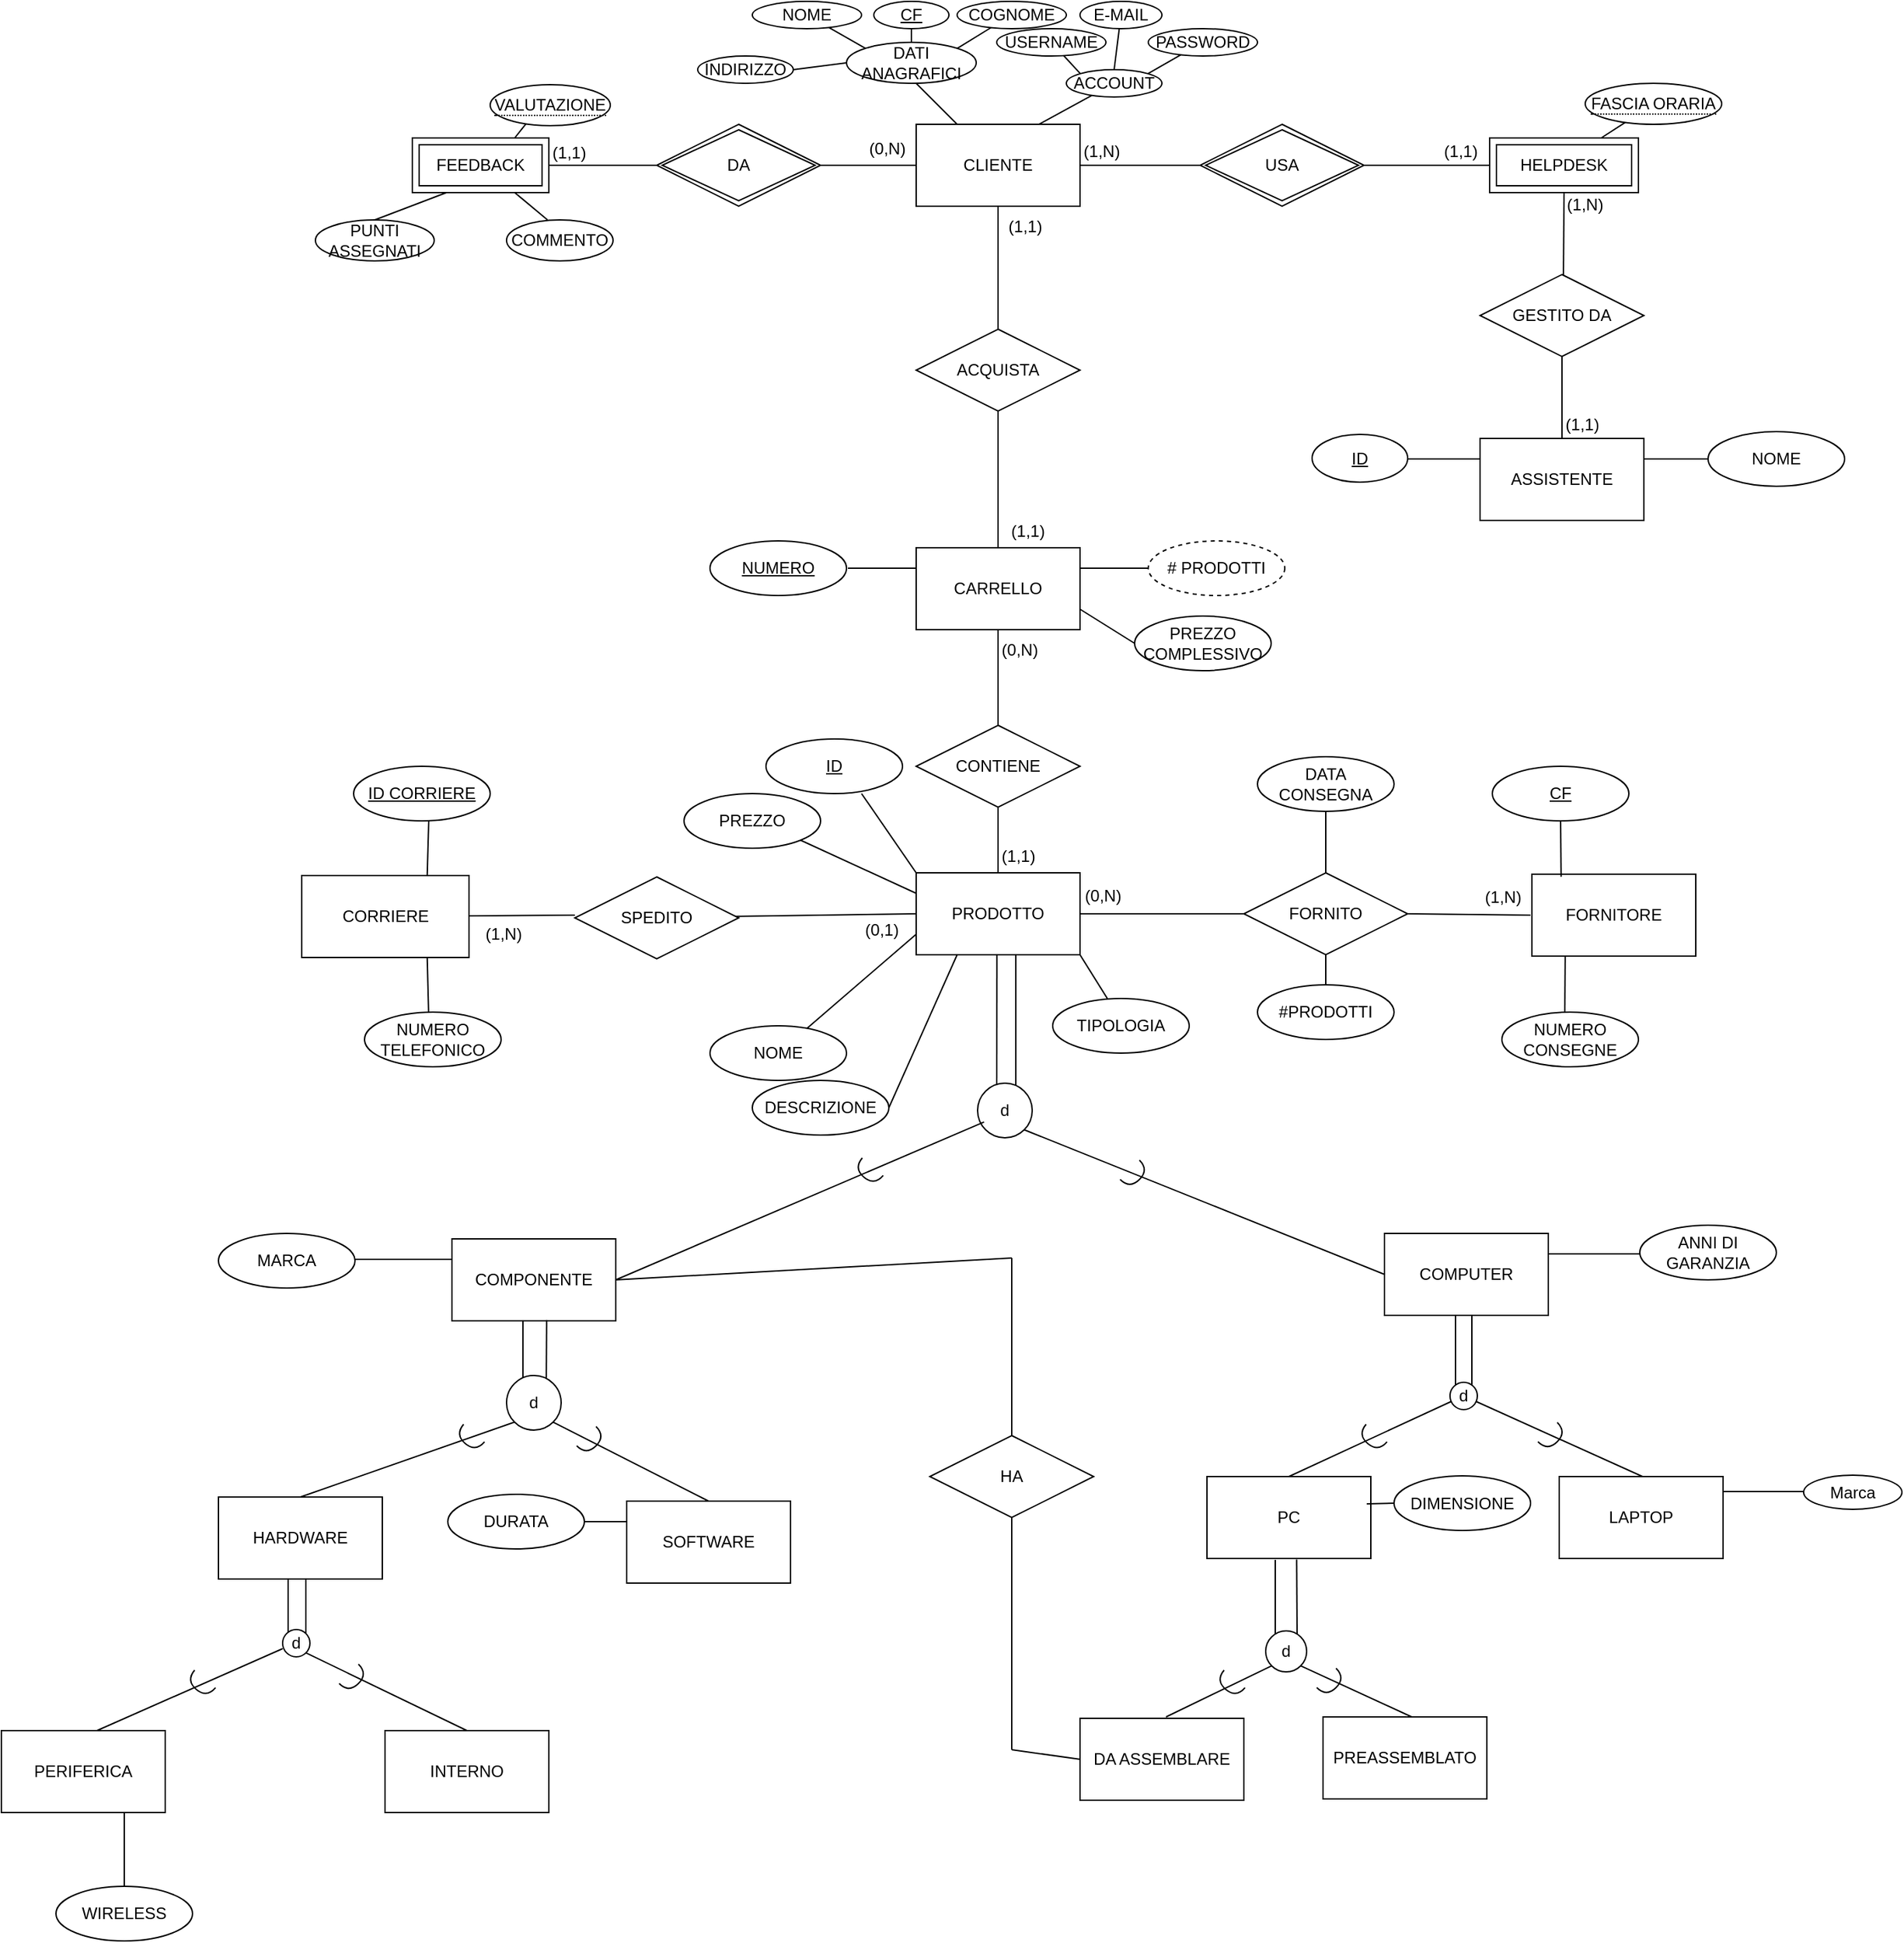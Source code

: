 <mxfile version="22.1.16" type="device">
  <diagram name="Pagina-1" id="YVyDRCk4r6v_yTRAmO8a">
    <mxGraphModel dx="2334" dy="817" grid="1" gridSize="10" guides="1" tooltips="1" connect="1" arrows="1" fold="1" page="1" pageScale="1" pageWidth="827" pageHeight="1169" math="0" shadow="0">
      <root>
        <mxCell id="0" />
        <mxCell id="1" parent="0" />
        <mxCell id="BfYE2HAoW5ayvtyUFi47-1" value="COMPUTER" style="rounded=0;whiteSpace=wrap;html=1;" parent="1" vertex="1">
          <mxGeometry x="273" y="1152" width="120" height="60" as="geometry" />
        </mxCell>
        <mxCell id="BfYE2HAoW5ayvtyUFi47-11" value="" style="endArrow=none;html=1;rounded=0;entryX=0.25;entryY=1;entryDx=0;entryDy=0;" parent="1" edge="1">
          <mxGeometry width="50" height="50" relative="1" as="geometry">
            <mxPoint x="325" y="1266" as="sourcePoint" />
            <mxPoint x="325" y="1212" as="targetPoint" />
          </mxGeometry>
        </mxCell>
        <mxCell id="BfYE2HAoW5ayvtyUFi47-12" value="" style="endArrow=none;html=1;rounded=0;entryX=0.75;entryY=1;entryDx=0;entryDy=0;" parent="1" edge="1">
          <mxGeometry width="50" height="50" relative="1" as="geometry">
            <mxPoint x="337" y="1266" as="sourcePoint" />
            <mxPoint x="337" y="1212" as="targetPoint" />
          </mxGeometry>
        </mxCell>
        <mxCell id="BfYE2HAoW5ayvtyUFi47-13" value="d" style="ellipse;whiteSpace=wrap;html=1;aspect=fixed;" parent="1" vertex="1">
          <mxGeometry x="321" y="1261" width="20" height="20" as="geometry" />
        </mxCell>
        <mxCell id="BfYE2HAoW5ayvtyUFi47-14" value="" style="endArrow=none;html=1;rounded=0;exitX=0.5;exitY=0;exitDx=0;exitDy=0;" parent="1" source="BfYE2HAoW5ayvtyUFi47-16" edge="1">
          <mxGeometry width="50" height="50" relative="1" as="geometry">
            <mxPoint x="293" y="1306" as="sourcePoint" />
            <mxPoint x="322" y="1275" as="targetPoint" />
          </mxGeometry>
        </mxCell>
        <mxCell id="BfYE2HAoW5ayvtyUFi47-15" value="" style="endArrow=none;html=1;rounded=0;entryX=0.5;entryY=0;entryDx=0;entryDy=0;exitX=1;exitY=0.5;exitDx=0;exitDy=0;" parent="1" edge="1">
          <mxGeometry width="50" height="50" relative="1" as="geometry">
            <mxPoint x="340" y="1275" as="sourcePoint" />
            <mxPoint x="462" y="1330" as="targetPoint" />
          </mxGeometry>
        </mxCell>
        <mxCell id="BfYE2HAoW5ayvtyUFi47-16" value="PC" style="rounded=0;whiteSpace=wrap;html=1;" parent="1" vertex="1">
          <mxGeometry x="143" y="1330" width="120" height="60" as="geometry" />
        </mxCell>
        <mxCell id="BfYE2HAoW5ayvtyUFi47-18" value="LAPTOP" style="rounded=0;whiteSpace=wrap;html=1;" parent="1" vertex="1">
          <mxGeometry x="401" y="1330" width="120" height="60" as="geometry" />
        </mxCell>
        <mxCell id="BfYE2HAoW5ayvtyUFi47-30" value="" style="line;strokeWidth=1;rotatable=0;dashed=0;labelPosition=right;align=left;verticalAlign=middle;spacingTop=0;spacingLeft=6;points=[];portConstraint=eastwest;strokeColor=default;fontFamily=Helvetica;fontSize=12;fontColor=default;fillColor=default;html=1;" parent="1" vertex="1">
          <mxGeometry x="521" y="1336" width="60" height="10" as="geometry" />
        </mxCell>
        <mxCell id="BfYE2HAoW5ayvtyUFi47-33" value="Marca" style="ellipse;whiteSpace=wrap;html=1;align=center;strokeColor=default;verticalAlign=middle;fontFamily=Helvetica;fontSize=12;fontColor=default;fillColor=default;" parent="1" vertex="1">
          <mxGeometry x="580" y="1329" width="72" height="25" as="geometry" />
        </mxCell>
        <mxCell id="BfYE2HAoW5ayvtyUFi47-35" value="CLIENTE" style="rounded=0;whiteSpace=wrap;html=1;strokeColor=default;align=center;verticalAlign=middle;fontFamily=Helvetica;fontSize=12;fontColor=default;fillColor=default;" parent="1" vertex="1">
          <mxGeometry x="-70" y="340" width="120" height="60" as="geometry" />
        </mxCell>
        <mxCell id="BfYE2HAoW5ayvtyUFi47-36" value="CARRELLO" style="rounded=0;whiteSpace=wrap;html=1;strokeColor=default;align=center;verticalAlign=middle;fontFamily=Helvetica;fontSize=12;fontColor=default;fillColor=default;" parent="1" vertex="1">
          <mxGeometry x="-70" y="650" width="120" height="60" as="geometry" />
        </mxCell>
        <mxCell id="BfYE2HAoW5ayvtyUFi47-37" value="COMPONENTE" style="rounded=0;whiteSpace=wrap;html=1;strokeColor=default;align=center;verticalAlign=middle;fontFamily=Helvetica;fontSize=12;fontColor=default;fillColor=default;" parent="1" vertex="1">
          <mxGeometry x="-410" y="1156" width="120" height="60" as="geometry" />
        </mxCell>
        <mxCell id="BfYE2HAoW5ayvtyUFi47-39" value="" style="endArrow=none;html=1;rounded=0;fontFamily=Helvetica;fontSize=12;fontColor=default;" parent="1" edge="1">
          <mxGeometry width="50" height="50" relative="1" as="geometry">
            <mxPoint x="-358" y="1276" as="sourcePoint" />
            <mxPoint x="-358" y="1216" as="targetPoint" />
          </mxGeometry>
        </mxCell>
        <mxCell id="BfYE2HAoW5ayvtyUFi47-40" value="" style="endArrow=none;html=1;rounded=0;fontFamily=Helvetica;fontSize=12;fontColor=default;entryX=0.628;entryY=0.99;entryDx=0;entryDy=0;entryPerimeter=0;" parent="1" edge="1">
          <mxGeometry width="50" height="50" relative="1" as="geometry">
            <mxPoint x="-341" y="1276" as="sourcePoint" />
            <mxPoint x="-340.64" y="1215.4" as="targetPoint" />
          </mxGeometry>
        </mxCell>
        <mxCell id="BfYE2HAoW5ayvtyUFi47-41" value="d" style="ellipse;whiteSpace=wrap;html=1;aspect=fixed;strokeColor=default;align=center;verticalAlign=middle;fontFamily=Helvetica;fontSize=12;fontColor=default;fillColor=default;" parent="1" vertex="1">
          <mxGeometry x="-370" y="1256" width="40" height="40" as="geometry" />
        </mxCell>
        <mxCell id="BfYE2HAoW5ayvtyUFi47-42" value="" style="endArrow=none;html=1;rounded=0;fontFamily=Helvetica;fontSize=12;fontColor=default;exitX=1;exitY=1;exitDx=0;exitDy=0;entryX=0.5;entryY=0;entryDx=0;entryDy=0;" parent="1" source="BfYE2HAoW5ayvtyUFi47-41" target="BfYE2HAoW5ayvtyUFi47-44" edge="1">
          <mxGeometry width="50" height="50" relative="1" as="geometry">
            <mxPoint x="-290" y="1356" as="sourcePoint" />
            <mxPoint x="-280" y="1336" as="targetPoint" />
          </mxGeometry>
        </mxCell>
        <mxCell id="BfYE2HAoW5ayvtyUFi47-43" value="" style="endArrow=none;html=1;rounded=0;fontFamily=Helvetica;fontSize=12;fontColor=default;exitX=0;exitY=1;exitDx=0;exitDy=0;entryX=0.5;entryY=0;entryDx=0;entryDy=0;" parent="1" source="BfYE2HAoW5ayvtyUFi47-41" target="BfYE2HAoW5ayvtyUFi47-45" edge="1">
          <mxGeometry width="50" height="50" relative="1" as="geometry">
            <mxPoint x="-490" y="1326" as="sourcePoint" />
            <mxPoint x="-420" y="1336" as="targetPoint" />
          </mxGeometry>
        </mxCell>
        <mxCell id="BfYE2HAoW5ayvtyUFi47-44" value="SOFTWARE" style="rounded=0;whiteSpace=wrap;html=1;strokeColor=default;align=center;verticalAlign=middle;fontFamily=Helvetica;fontSize=12;fontColor=default;fillColor=default;" parent="1" vertex="1">
          <mxGeometry x="-282" y="1348" width="120" height="60" as="geometry" />
        </mxCell>
        <mxCell id="BfYE2HAoW5ayvtyUFi47-45" value="HARDWARE" style="rounded=0;whiteSpace=wrap;html=1;strokeColor=default;align=center;verticalAlign=middle;fontFamily=Helvetica;fontSize=12;fontColor=default;fillColor=default;" parent="1" vertex="1">
          <mxGeometry x="-581" y="1345" width="120" height="60" as="geometry" />
        </mxCell>
        <mxCell id="BfYE2HAoW5ayvtyUFi47-46" value="" style="endArrow=none;html=1;rounded=0;fontFamily=Helvetica;fontSize=12;fontColor=default;" parent="1" edge="1">
          <mxGeometry width="50" height="50" relative="1" as="geometry">
            <mxPoint x="-517" y="1446" as="sourcePoint" />
            <mxPoint x="-517" y="1405" as="targetPoint" />
          </mxGeometry>
        </mxCell>
        <mxCell id="BfYE2HAoW5ayvtyUFi47-47" value="" style="endArrow=none;html=1;rounded=0;fontFamily=Helvetica;fontSize=12;fontColor=default;" parent="1" edge="1">
          <mxGeometry width="50" height="50" relative="1" as="geometry">
            <mxPoint x="-530" y="1446" as="sourcePoint" />
            <mxPoint x="-530" y="1405" as="targetPoint" />
          </mxGeometry>
        </mxCell>
        <mxCell id="BfYE2HAoW5ayvtyUFi47-48" value="d" style="ellipse;whiteSpace=wrap;html=1;aspect=fixed;strokeColor=default;align=center;verticalAlign=middle;fontFamily=Helvetica;fontSize=12;fontColor=default;fillColor=default;" parent="1" vertex="1">
          <mxGeometry x="-534" y="1442" width="20" height="20" as="geometry" />
        </mxCell>
        <mxCell id="BfYE2HAoW5ayvtyUFi47-49" value="" style="endArrow=none;html=1;rounded=0;fontFamily=Helvetica;fontSize=12;fontColor=default;entryX=1;entryY=1;entryDx=0;entryDy=0;exitX=0.5;exitY=0;exitDx=0;exitDy=0;" parent="1" source="BfYE2HAoW5ayvtyUFi47-52" target="BfYE2HAoW5ayvtyUFi47-48" edge="1">
          <mxGeometry width="50" height="50" relative="1" as="geometry">
            <mxPoint x="-490" y="1496" as="sourcePoint" />
            <mxPoint x="-450" y="1462" as="targetPoint" />
          </mxGeometry>
        </mxCell>
        <mxCell id="BfYE2HAoW5ayvtyUFi47-50" value="" style="endArrow=none;html=1;rounded=0;fontFamily=Helvetica;fontSize=12;fontColor=default;exitX=0.5;exitY=0;exitDx=0;exitDy=0;" parent="1" edge="1">
          <mxGeometry width="50" height="50" relative="1" as="geometry">
            <mxPoint x="-670" y="1516" as="sourcePoint" />
            <mxPoint x="-534" y="1456" as="targetPoint" />
          </mxGeometry>
        </mxCell>
        <mxCell id="BfYE2HAoW5ayvtyUFi47-51" value="PERIFERICA" style="rounded=0;whiteSpace=wrap;html=1;strokeColor=default;align=center;verticalAlign=middle;fontFamily=Helvetica;fontSize=12;fontColor=default;fillColor=default;" parent="1" vertex="1">
          <mxGeometry x="-740" y="1516" width="120" height="60" as="geometry" />
        </mxCell>
        <mxCell id="BfYE2HAoW5ayvtyUFi47-52" value="INTERNO" style="rounded=0;whiteSpace=wrap;html=1;strokeColor=default;align=center;verticalAlign=middle;fontFamily=Helvetica;fontSize=12;fontColor=default;fillColor=default;" parent="1" vertex="1">
          <mxGeometry x="-459" y="1516" width="120" height="60" as="geometry" />
        </mxCell>
        <mxCell id="BfYE2HAoW5ayvtyUFi47-53" value="" style="endArrow=none;html=1;rounded=0;fontFamily=Helvetica;fontSize=12;fontColor=default;entryX=0.664;entryY=1.08;entryDx=0;entryDy=0;entryPerimeter=0;" parent="1" edge="1">
          <mxGeometry width="50" height="50" relative="1" as="geometry">
            <mxPoint x="209" y="1446" as="sourcePoint" />
            <mxPoint x="208.68" y="1390.8" as="targetPoint" />
          </mxGeometry>
        </mxCell>
        <mxCell id="BfYE2HAoW5ayvtyUFi47-54" value="" style="endArrow=none;html=1;rounded=0;fontFamily=Helvetica;fontSize=12;fontColor=default;" parent="1" edge="1">
          <mxGeometry width="50" height="50" relative="1" as="geometry">
            <mxPoint x="193" y="1446" as="sourcePoint" />
            <mxPoint x="193" y="1391" as="targetPoint" />
          </mxGeometry>
        </mxCell>
        <mxCell id="BfYE2HAoW5ayvtyUFi47-55" value="d" style="ellipse;whiteSpace=wrap;html=1;aspect=fixed;strokeColor=default;align=center;verticalAlign=middle;fontFamily=Helvetica;fontSize=12;fontColor=default;fillColor=default;" parent="1" vertex="1">
          <mxGeometry x="186" y="1443" width="30" height="30" as="geometry" />
        </mxCell>
        <mxCell id="BfYE2HAoW5ayvtyUFi47-56" value="" style="endArrow=none;html=1;rounded=0;fontFamily=Helvetica;fontSize=12;fontColor=default;entryX=1;entryY=1;entryDx=0;entryDy=0;" parent="1" target="BfYE2HAoW5ayvtyUFi47-55" edge="1">
          <mxGeometry width="50" height="50" relative="1" as="geometry">
            <mxPoint x="293" y="1506" as="sourcePoint" />
            <mxPoint x="343" y="1456" as="targetPoint" />
          </mxGeometry>
        </mxCell>
        <mxCell id="BfYE2HAoW5ayvtyUFi47-57" value="" style="endArrow=none;html=1;rounded=0;fontFamily=Helvetica;fontSize=12;fontColor=default;entryX=0;entryY=1;entryDx=0;entryDy=0;" parent="1" target="BfYE2HAoW5ayvtyUFi47-55" edge="1">
          <mxGeometry width="50" height="50" relative="1" as="geometry">
            <mxPoint x="113" y="1506" as="sourcePoint" />
            <mxPoint x="343" y="1456" as="targetPoint" />
          </mxGeometry>
        </mxCell>
        <mxCell id="BfYE2HAoW5ayvtyUFi47-58" value="DA ASSEMBLARE" style="rounded=0;whiteSpace=wrap;html=1;strokeColor=default;align=center;verticalAlign=middle;fontFamily=Helvetica;fontSize=12;fontColor=default;fillColor=default;" parent="1" vertex="1">
          <mxGeometry x="50" y="1507" width="120" height="60" as="geometry" />
        </mxCell>
        <mxCell id="BfYE2HAoW5ayvtyUFi47-59" value="PREASSEMBLATO" style="rounded=0;whiteSpace=wrap;html=1;strokeColor=default;align=center;verticalAlign=middle;fontFamily=Helvetica;fontSize=12;fontColor=default;fillColor=default;" parent="1" vertex="1">
          <mxGeometry x="228" y="1506" width="120" height="60" as="geometry" />
        </mxCell>
        <mxCell id="BfYE2HAoW5ayvtyUFi47-60" value="" style="endArrow=none;html=1;rounded=0;fontFamily=Helvetica;fontSize=12;fontColor=default;entryX=0.5;entryY=1;entryDx=0;entryDy=0;" parent="1" target="BfYE2HAoW5ayvtyUFi47-35" edge="1">
          <mxGeometry width="50" height="50" relative="1" as="geometry">
            <mxPoint x="-10" y="490" as="sourcePoint" />
            <mxPoint x="90" y="700" as="targetPoint" />
          </mxGeometry>
        </mxCell>
        <mxCell id="BfYE2HAoW5ayvtyUFi47-62" value="ACQUISTA" style="shape=rhombus;perimeter=rhombusPerimeter;whiteSpace=wrap;html=1;align=center;strokeColor=default;verticalAlign=middle;fontFamily=Helvetica;fontSize=12;fontColor=default;fillColor=default;" parent="1" vertex="1">
          <mxGeometry x="-70" y="490" width="120" height="60" as="geometry" />
        </mxCell>
        <mxCell id="BfYE2HAoW5ayvtyUFi47-65" value="" style="endArrow=none;html=1;rounded=0;fontFamily=Helvetica;fontSize=12;fontColor=default;entryX=0.5;entryY=1;entryDx=0;entryDy=0;" parent="1" target="BfYE2HAoW5ayvtyUFi47-62" edge="1">
          <mxGeometry width="50" height="50" relative="1" as="geometry">
            <mxPoint x="-10" y="650" as="sourcePoint" />
            <mxPoint x="60" y="610" as="targetPoint" />
          </mxGeometry>
        </mxCell>
        <mxCell id="BfYE2HAoW5ayvtyUFi47-66" value="" style="endArrow=none;html=1;rounded=0;fontFamily=Helvetica;fontSize=12;fontColor=default;entryX=0.5;entryY=1;entryDx=0;entryDy=0;" parent="1" target="BfYE2HAoW5ayvtyUFi47-36" edge="1">
          <mxGeometry width="50" height="50" relative="1" as="geometry">
            <mxPoint x="-10" y="780" as="sourcePoint" />
            <mxPoint x="-220" y="710" as="targetPoint" />
          </mxGeometry>
        </mxCell>
        <mxCell id="BfYE2HAoW5ayvtyUFi47-67" value="CONTIENE" style="shape=rhombus;perimeter=rhombusPerimeter;whiteSpace=wrap;html=1;align=center;strokeColor=default;verticalAlign=middle;fontFamily=Helvetica;fontSize=12;fontColor=default;fillColor=default;" parent="1" vertex="1">
          <mxGeometry x="-70" y="780" width="120" height="60" as="geometry" />
        </mxCell>
        <mxCell id="BfYE2HAoW5ayvtyUFi47-82" value="" style="endArrow=none;html=1;rounded=0;fontFamily=Helvetica;fontSize=12;fontColor=default;entryX=0.5;entryY=1;entryDx=0;entryDy=0;" parent="1" target="BfYE2HAoW5ayvtyUFi47-67" edge="1">
          <mxGeometry width="50" height="50" relative="1" as="geometry">
            <mxPoint x="-10" y="890" as="sourcePoint" />
            <mxPoint x="340" y="1040" as="targetPoint" />
          </mxGeometry>
        </mxCell>
        <mxCell id="BfYE2HAoW5ayvtyUFi47-83" value="PRODOTTO" style="rounded=0;whiteSpace=wrap;html=1;strokeColor=default;align=center;verticalAlign=middle;fontFamily=Helvetica;fontSize=12;fontColor=default;fillColor=default;" parent="1" vertex="1">
          <mxGeometry x="-70" y="888" width="120" height="60" as="geometry" />
        </mxCell>
        <mxCell id="BfYE2HAoW5ayvtyUFi47-84" value="" style="endArrow=none;html=1;rounded=0;fontFamily=Helvetica;fontSize=12;fontColor=default;" parent="1" edge="1">
          <mxGeometry width="50" height="50" relative="1" as="geometry">
            <mxPoint x="3" y="1050" as="sourcePoint" />
            <mxPoint x="3" y="948" as="targetPoint" />
          </mxGeometry>
        </mxCell>
        <mxCell id="BfYE2HAoW5ayvtyUFi47-85" value="" style="endArrow=none;html=1;rounded=0;fontFamily=Helvetica;fontSize=12;fontColor=default;" parent="1" edge="1">
          <mxGeometry width="50" height="50" relative="1" as="geometry">
            <mxPoint x="-11" y="1050" as="sourcePoint" />
            <mxPoint x="-10.83" y="948" as="targetPoint" />
          </mxGeometry>
        </mxCell>
        <mxCell id="BfYE2HAoW5ayvtyUFi47-86" value="d" style="ellipse;whiteSpace=wrap;html=1;aspect=fixed;strokeColor=default;align=center;verticalAlign=middle;fontFamily=Helvetica;fontSize=12;fontColor=default;fillColor=default;" parent="1" vertex="1">
          <mxGeometry x="-25" y="1042" width="40" height="40" as="geometry" />
        </mxCell>
        <mxCell id="BfYE2HAoW5ayvtyUFi47-87" value="" style="endArrow=none;html=1;rounded=0;fontFamily=Helvetica;fontSize=12;fontColor=default;entryX=1;entryY=1;entryDx=0;entryDy=0;exitX=0;exitY=0.5;exitDx=0;exitDy=0;" parent="1" source="BfYE2HAoW5ayvtyUFi47-1" target="BfYE2HAoW5ayvtyUFi47-86" edge="1">
          <mxGeometry width="50" height="50" relative="1" as="geometry">
            <mxPoint x="-90" y="1300" as="sourcePoint" />
            <mxPoint x="-40" y="1250" as="targetPoint" />
          </mxGeometry>
        </mxCell>
        <mxCell id="BfYE2HAoW5ayvtyUFi47-91" value="" style="endArrow=none;html=1;rounded=0;fontFamily=Helvetica;fontSize=12;fontColor=default;entryX=0.118;entryY=0.711;entryDx=0;entryDy=0;entryPerimeter=0;exitX=1;exitY=0.5;exitDx=0;exitDy=0;" parent="1" source="BfYE2HAoW5ayvtyUFi47-37" target="BfYE2HAoW5ayvtyUFi47-86" edge="1">
          <mxGeometry width="50" height="50" relative="1" as="geometry">
            <mxPoint x="-130" y="1270" as="sourcePoint" />
            <mxPoint x="-80" y="1220" as="targetPoint" />
          </mxGeometry>
        </mxCell>
        <mxCell id="BfYE2HAoW5ayvtyUFi47-95" value="" style="endArrow=none;html=1;rounded=0;fontFamily=Helvetica;fontSize=12;fontColor=default;entryX=1;entryY=0.5;entryDx=0;entryDy=0;exitX=0;exitY=0.5;exitDx=0;exitDy=0;" parent="1" source="BfYE2HAoW5ayvtyUFi47-98" target="BfYE2HAoW5ayvtyUFi47-83" edge="1">
          <mxGeometry width="50" height="50" relative="1" as="geometry">
            <mxPoint x="150" y="920" as="sourcePoint" />
            <mxPoint x="110" y="1110" as="targetPoint" />
          </mxGeometry>
        </mxCell>
        <mxCell id="BfYE2HAoW5ayvtyUFi47-98" value="FORNITO" style="shape=rhombus;perimeter=rhombusPerimeter;whiteSpace=wrap;html=1;align=center;strokeColor=default;verticalAlign=middle;fontFamily=Helvetica;fontSize=12;fontColor=default;fillColor=default;" parent="1" vertex="1">
          <mxGeometry x="170" y="888" width="120" height="60" as="geometry" />
        </mxCell>
        <mxCell id="BfYE2HAoW5ayvtyUFi47-99" value="" style="endArrow=none;html=1;rounded=0;fontFamily=Helvetica;fontSize=12;fontColor=default;entryX=1;entryY=0.5;entryDx=0;entryDy=0;" parent="1" target="BfYE2HAoW5ayvtyUFi47-98" edge="1">
          <mxGeometry width="50" height="50" relative="1" as="geometry">
            <mxPoint x="380" y="919" as="sourcePoint" />
            <mxPoint x="110" y="1110" as="targetPoint" />
          </mxGeometry>
        </mxCell>
        <mxCell id="BfYE2HAoW5ayvtyUFi47-100" value="FORNITORE" style="rounded=0;whiteSpace=wrap;html=1;strokeColor=default;align=center;verticalAlign=middle;fontFamily=Helvetica;fontSize=12;fontColor=default;fillColor=default;" parent="1" vertex="1">
          <mxGeometry x="381" y="889" width="120" height="60" as="geometry" />
        </mxCell>
        <mxCell id="BfYE2HAoW5ayvtyUFi47-101" value="" style="endArrow=none;html=1;rounded=0;fontFamily=Helvetica;fontSize=12;fontColor=default;entryX=1;entryY=0.5;entryDx=0;entryDy=0;" parent="1" target="BfYE2HAoW5ayvtyUFi47-35" edge="1">
          <mxGeometry width="50" height="50" relative="1" as="geometry">
            <mxPoint x="140" y="370" as="sourcePoint" />
            <mxPoint x="180" y="690" as="targetPoint" />
          </mxGeometry>
        </mxCell>
        <mxCell id="BfYE2HAoW5ayvtyUFi47-105" value="USA" style="shape=rhombus;double=1;perimeter=rhombusPerimeter;whiteSpace=wrap;html=1;align=center;strokeColor=default;verticalAlign=middle;fontFamily=Helvetica;fontSize=12;fontColor=default;fillColor=default;" parent="1" vertex="1">
          <mxGeometry x="138" y="340" width="120" height="60" as="geometry" />
        </mxCell>
        <mxCell id="BfYE2HAoW5ayvtyUFi47-106" value="HELPDESK" style="shape=ext;margin=3;double=1;whiteSpace=wrap;html=1;align=center;strokeColor=default;verticalAlign=middle;fontFamily=Helvetica;fontSize=12;fontColor=default;fillColor=default;" parent="1" vertex="1">
          <mxGeometry x="350" y="350" width="109" height="40" as="geometry" />
        </mxCell>
        <mxCell id="BfYE2HAoW5ayvtyUFi47-107" value="" style="endArrow=none;html=1;rounded=0;fontFamily=Helvetica;fontSize=12;fontColor=default;entryX=1;entryY=0.5;entryDx=0;entryDy=0;" parent="1" target="BfYE2HAoW5ayvtyUFi47-105" edge="1">
          <mxGeometry width="50" height="50" relative="1" as="geometry">
            <mxPoint x="350" y="370" as="sourcePoint" />
            <mxPoint x="180" y="690" as="targetPoint" />
          </mxGeometry>
        </mxCell>
        <mxCell id="BfYE2HAoW5ayvtyUFi47-108" value="" style="endArrow=none;html=1;rounded=0;fontFamily=Helvetica;fontSize=12;fontColor=default;entryX=0.5;entryY=1;entryDx=0;entryDy=0;" parent="1" target="BfYE2HAoW5ayvtyUFi47-106" edge="1">
          <mxGeometry width="50" height="50" relative="1" as="geometry">
            <mxPoint x="404" y="460" as="sourcePoint" />
            <mxPoint x="330" y="550" as="targetPoint" />
          </mxGeometry>
        </mxCell>
        <mxCell id="BfYE2HAoW5ayvtyUFi47-109" value="GESTITO DA" style="shape=rhombus;perimeter=rhombusPerimeter;whiteSpace=wrap;html=1;align=center;strokeColor=default;verticalAlign=middle;fontFamily=Helvetica;fontSize=12;fontColor=default;fillColor=default;" parent="1" vertex="1">
          <mxGeometry x="343" y="450" width="120" height="60" as="geometry" />
        </mxCell>
        <mxCell id="BfYE2HAoW5ayvtyUFi47-112" value="ASSISTENTE" style="rounded=0;whiteSpace=wrap;html=1;strokeColor=default;align=center;verticalAlign=middle;fontFamily=Helvetica;fontSize=12;fontColor=default;fillColor=default;" parent="1" vertex="1">
          <mxGeometry x="343" y="570" width="120" height="60" as="geometry" />
        </mxCell>
        <mxCell id="BfYE2HAoW5ayvtyUFi47-113" value="" style="endArrow=none;html=1;rounded=0;fontFamily=Helvetica;fontSize=12;fontColor=default;entryX=0.5;entryY=1;entryDx=0;entryDy=0;exitX=0.5;exitY=0;exitDx=0;exitDy=0;" parent="1" source="BfYE2HAoW5ayvtyUFi47-112" target="BfYE2HAoW5ayvtyUFi47-109" edge="1">
          <mxGeometry width="50" height="50" relative="1" as="geometry">
            <mxPoint x="280" y="600" as="sourcePoint" />
            <mxPoint x="330" y="550" as="targetPoint" />
          </mxGeometry>
        </mxCell>
        <mxCell id="BfYE2HAoW5ayvtyUFi47-114" value="" style="endArrow=none;html=1;rounded=0;fontFamily=Helvetica;fontSize=12;fontColor=default;entryX=0;entryY=0.5;entryDx=0;entryDy=0;" parent="1" target="BfYE2HAoW5ayvtyUFi47-35" edge="1">
          <mxGeometry width="50" height="50" relative="1" as="geometry">
            <mxPoint x="-160" y="370" as="sourcePoint" />
            <mxPoint x="160" y="760" as="targetPoint" />
          </mxGeometry>
        </mxCell>
        <mxCell id="BfYE2HAoW5ayvtyUFi47-115" value="DA" style="shape=rhombus;double=1;perimeter=rhombusPerimeter;whiteSpace=wrap;html=1;align=center;strokeColor=default;verticalAlign=middle;fontFamily=Helvetica;fontSize=12;fontColor=default;fillColor=default;" parent="1" vertex="1">
          <mxGeometry x="-260" y="340" width="120" height="60" as="geometry" />
        </mxCell>
        <mxCell id="BfYE2HAoW5ayvtyUFi47-116" value="" style="endArrow=none;html=1;rounded=0;fontFamily=Helvetica;fontSize=12;fontColor=default;entryX=0;entryY=0.5;entryDx=0;entryDy=0;" parent="1" target="BfYE2HAoW5ayvtyUFi47-115" edge="1">
          <mxGeometry width="50" height="50" relative="1" as="geometry">
            <mxPoint x="-350" y="370" as="sourcePoint" />
            <mxPoint x="160" y="760" as="targetPoint" />
          </mxGeometry>
        </mxCell>
        <mxCell id="BfYE2HAoW5ayvtyUFi47-117" value="FEEDBACK" style="shape=ext;margin=3;double=1;whiteSpace=wrap;html=1;align=center;strokeColor=default;verticalAlign=middle;fontFamily=Helvetica;fontSize=12;fontColor=default;fillColor=default;" parent="1" vertex="1">
          <mxGeometry x="-439" y="350" width="100" height="40" as="geometry" />
        </mxCell>
        <mxCell id="BfYE2HAoW5ayvtyUFi47-118" value="" style="endArrow=none;html=1;rounded=0;fontFamily=Helvetica;fontSize=12;fontColor=default;entryX=0.25;entryY=0;entryDx=0;entryDy=0;" parent="1" target="BfYE2HAoW5ayvtyUFi47-35" edge="1">
          <mxGeometry width="50" height="50" relative="1" as="geometry">
            <mxPoint x="-70" y="310" as="sourcePoint" />
            <mxPoint x="20" y="330" as="targetPoint" />
          </mxGeometry>
        </mxCell>
        <mxCell id="BfYE2HAoW5ayvtyUFi47-119" value="DATI ANAGRAFICI" style="ellipse;whiteSpace=wrap;html=1;align=center;strokeColor=default;verticalAlign=middle;fontFamily=Helvetica;fontSize=12;fontColor=default;fillColor=default;" parent="1" vertex="1">
          <mxGeometry x="-121" y="280" width="95" height="30" as="geometry" />
        </mxCell>
        <mxCell id="BfYE2HAoW5ayvtyUFi47-120" value="" style="endArrow=none;html=1;rounded=0;fontFamily=Helvetica;fontSize=12;fontColor=default;exitX=0;exitY=0;exitDx=0;exitDy=0;" parent="1" source="BfYE2HAoW5ayvtyUFi47-119" target="BfYE2HAoW5ayvtyUFi47-121" edge="1">
          <mxGeometry width="50" height="50" relative="1" as="geometry">
            <mxPoint x="-30" y="260" as="sourcePoint" />
            <mxPoint x="-140" y="260" as="targetPoint" />
          </mxGeometry>
        </mxCell>
        <mxCell id="BfYE2HAoW5ayvtyUFi47-121" value="NOME" style="ellipse;whiteSpace=wrap;html=1;align=center;strokeColor=default;verticalAlign=middle;fontFamily=Helvetica;fontSize=12;fontColor=default;fillColor=default;" parent="1" vertex="1">
          <mxGeometry x="-190" y="250" width="80" height="20" as="geometry" />
        </mxCell>
        <mxCell id="BfYE2HAoW5ayvtyUFi47-122" value="" style="endArrow=none;html=1;rounded=0;fontFamily=Helvetica;fontSize=12;fontColor=default;exitX=0.5;exitY=0;exitDx=0;exitDy=0;" parent="1" source="BfYE2HAoW5ayvtyUFi47-119" target="BfYE2HAoW5ayvtyUFi47-123" edge="1">
          <mxGeometry width="50" height="50" relative="1" as="geometry">
            <mxPoint x="-30" y="260" as="sourcePoint" />
            <mxPoint x="20" y="210" as="targetPoint" />
          </mxGeometry>
        </mxCell>
        <mxCell id="BfYE2HAoW5ayvtyUFi47-123" value="CF" style="ellipse;whiteSpace=wrap;html=1;align=center;fontStyle=4;strokeColor=default;verticalAlign=middle;fontFamily=Helvetica;fontSize=12;fontColor=default;fillColor=default;" parent="1" vertex="1">
          <mxGeometry x="-101" y="250" width="55" height="20" as="geometry" />
        </mxCell>
        <mxCell id="BfYE2HAoW5ayvtyUFi47-124" value="" style="endArrow=none;html=1;rounded=0;fontFamily=Helvetica;fontSize=12;fontColor=default;exitX=1;exitY=0;exitDx=0;exitDy=0;" parent="1" source="BfYE2HAoW5ayvtyUFi47-119" target="BfYE2HAoW5ayvtyUFi47-125" edge="1">
          <mxGeometry width="50" height="50" relative="1" as="geometry">
            <mxPoint x="-30" y="260" as="sourcePoint" />
            <mxPoint x="20" y="210" as="targetPoint" />
          </mxGeometry>
        </mxCell>
        <mxCell id="BfYE2HAoW5ayvtyUFi47-125" value="COGNOME" style="ellipse;whiteSpace=wrap;html=1;align=center;strokeColor=default;verticalAlign=middle;fontFamily=Helvetica;fontSize=12;fontColor=default;fillColor=default;" parent="1" vertex="1">
          <mxGeometry x="-40" y="250" width="80" height="20" as="geometry" />
        </mxCell>
        <mxCell id="BfYE2HAoW5ayvtyUFi47-126" value="" style="endArrow=none;html=1;rounded=0;fontFamily=Helvetica;fontSize=12;fontColor=default;entryX=0;entryY=0.5;entryDx=0;entryDy=0;" parent="1" target="BfYE2HAoW5ayvtyUFi47-119" edge="1">
          <mxGeometry width="50" height="50" relative="1" as="geometry">
            <mxPoint x="-160" y="300" as="sourcePoint" />
            <mxPoint x="20" y="390" as="targetPoint" />
          </mxGeometry>
        </mxCell>
        <mxCell id="BfYE2HAoW5ayvtyUFi47-127" value="INDIRIZZO" style="ellipse;whiteSpace=wrap;html=1;align=center;strokeColor=default;verticalAlign=middle;fontFamily=Helvetica;fontSize=12;fontColor=default;fillColor=default;" parent="1" vertex="1">
          <mxGeometry x="-230" y="290" width="70" height="20" as="geometry" />
        </mxCell>
        <mxCell id="BfYE2HAoW5ayvtyUFi47-129" value="" style="endArrow=none;html=1;rounded=0;fontFamily=Helvetica;fontSize=12;fontColor=default;exitX=0.75;exitY=0;exitDx=0;exitDy=0;" parent="1" source="BfYE2HAoW5ayvtyUFi47-35" target="BfYE2HAoW5ayvtyUFi47-130" edge="1">
          <mxGeometry width="50" height="50" relative="1" as="geometry">
            <mxPoint x="90" y="340" as="sourcePoint" />
            <mxPoint x="80" y="310" as="targetPoint" />
          </mxGeometry>
        </mxCell>
        <mxCell id="BfYE2HAoW5ayvtyUFi47-130" value="ACCOUNT" style="ellipse;whiteSpace=wrap;html=1;align=center;strokeColor=default;verticalAlign=middle;fontFamily=Helvetica;fontSize=12;fontColor=default;fillColor=default;" parent="1" vertex="1">
          <mxGeometry x="40" y="300" width="70" height="20" as="geometry" />
        </mxCell>
        <mxCell id="BfYE2HAoW5ayvtyUFi47-131" value="" style="endArrow=none;html=1;rounded=0;fontFamily=Helvetica;fontSize=12;fontColor=default;exitX=0;exitY=0;exitDx=0;exitDy=0;" parent="1" source="BfYE2HAoW5ayvtyUFi47-130" target="BfYE2HAoW5ayvtyUFi47-132" edge="1">
          <mxGeometry width="50" height="50" relative="1" as="geometry">
            <mxPoint x="90" y="340" as="sourcePoint" />
            <mxPoint x="70" y="270" as="targetPoint" />
          </mxGeometry>
        </mxCell>
        <mxCell id="BfYE2HAoW5ayvtyUFi47-132" value="USERNAME" style="ellipse;whiteSpace=wrap;html=1;align=center;strokeColor=default;verticalAlign=middle;fontFamily=Helvetica;fontSize=12;fontColor=default;fillColor=default;" parent="1" vertex="1">
          <mxGeometry x="-11" y="270" width="80" height="20" as="geometry" />
        </mxCell>
        <mxCell id="BfYE2HAoW5ayvtyUFi47-133" value="" style="endArrow=none;html=1;rounded=0;fontFamily=Helvetica;fontSize=12;fontColor=default;exitX=0.5;exitY=0;exitDx=0;exitDy=0;" parent="1" source="BfYE2HAoW5ayvtyUFi47-130" target="BfYE2HAoW5ayvtyUFi47-134" edge="1">
          <mxGeometry width="50" height="50" relative="1" as="geometry">
            <mxPoint x="90" y="340" as="sourcePoint" />
            <mxPoint x="80" y="250" as="targetPoint" />
          </mxGeometry>
        </mxCell>
        <mxCell id="BfYE2HAoW5ayvtyUFi47-134" value="E-MAIL" style="ellipse;whiteSpace=wrap;html=1;align=center;strokeColor=default;verticalAlign=middle;fontFamily=Helvetica;fontSize=12;fontColor=default;fillColor=default;" parent="1" vertex="1">
          <mxGeometry x="50" y="250" width="60" height="20" as="geometry" />
        </mxCell>
        <mxCell id="BfYE2HAoW5ayvtyUFi47-135" value="" style="endArrow=none;html=1;rounded=0;fontFamily=Helvetica;fontSize=12;fontColor=default;exitX=1;exitY=0;exitDx=0;exitDy=0;" parent="1" source="BfYE2HAoW5ayvtyUFi47-130" target="BfYE2HAoW5ayvtyUFi47-136" edge="1">
          <mxGeometry width="50" height="50" relative="1" as="geometry">
            <mxPoint x="90" y="340" as="sourcePoint" />
            <mxPoint x="130" y="280" as="targetPoint" />
          </mxGeometry>
        </mxCell>
        <mxCell id="BfYE2HAoW5ayvtyUFi47-136" value="PASSWORD" style="ellipse;whiteSpace=wrap;html=1;align=center;strokeColor=default;verticalAlign=middle;fontFamily=Helvetica;fontSize=12;fontColor=default;fillColor=default;" parent="1" vertex="1">
          <mxGeometry x="100" y="270" width="80" height="20" as="geometry" />
        </mxCell>
        <mxCell id="BfYE2HAoW5ayvtyUFi47-137" value="" style="endArrow=none;html=1;rounded=0;fontFamily=Helvetica;fontSize=12;fontColor=default;exitX=0.75;exitY=0;exitDx=0;exitDy=0;" parent="1" source="BfYE2HAoW5ayvtyUFi47-117" edge="1">
          <mxGeometry width="50" height="50" relative="1" as="geometry">
            <mxPoint x="-320" y="410" as="sourcePoint" />
            <mxPoint x="-355.685" y="339.571" as="targetPoint" />
          </mxGeometry>
        </mxCell>
        <mxCell id="BfYE2HAoW5ayvtyUFi47-139" value="" style="endArrow=none;html=1;rounded=0;fontFamily=Helvetica;fontSize=12;fontColor=default;entryX=0.75;entryY=1;entryDx=0;entryDy=0;" parent="1" target="BfYE2HAoW5ayvtyUFi47-117" edge="1">
          <mxGeometry width="50" height="50" relative="1" as="geometry">
            <mxPoint x="-340" y="410" as="sourcePoint" />
            <mxPoint x="-350" y="400" as="targetPoint" />
          </mxGeometry>
        </mxCell>
        <mxCell id="BfYE2HAoW5ayvtyUFi47-140" value="COMMENTO" style="ellipse;whiteSpace=wrap;html=1;align=center;strokeColor=default;verticalAlign=middle;fontFamily=Helvetica;fontSize=12;fontColor=default;fillColor=default;" parent="1" vertex="1">
          <mxGeometry x="-370" y="410" width="78" height="30" as="geometry" />
        </mxCell>
        <mxCell id="BfYE2HAoW5ayvtyUFi47-141" value="&lt;span style=&quot;border-bottom: 1px dotted&quot;&gt;VALUTAZIONE&lt;/span&gt;" style="ellipse;whiteSpace=wrap;html=1;align=center;strokeColor=default;verticalAlign=middle;fontFamily=Helvetica;fontSize=12;fontColor=default;fillColor=default;" parent="1" vertex="1">
          <mxGeometry x="-382" y="311" width="88" height="30" as="geometry" />
        </mxCell>
        <mxCell id="BfYE2HAoW5ayvtyUFi47-142" value="" style="endArrow=none;html=1;rounded=0;fontFamily=Helvetica;fontSize=12;fontColor=default;exitX=0.75;exitY=0;exitDx=0;exitDy=0;" parent="1" source="BfYE2HAoW5ayvtyUFi47-106" target="BfYE2HAoW5ayvtyUFi47-143" edge="1">
          <mxGeometry width="50" height="50" relative="1" as="geometry">
            <mxPoint x="460" y="370" as="sourcePoint" />
            <mxPoint x="470" y="320" as="targetPoint" />
          </mxGeometry>
        </mxCell>
        <mxCell id="BfYE2HAoW5ayvtyUFi47-143" value="&lt;span style=&quot;border-bottom: 1px dotted&quot;&gt;FASCIA ORARIA&lt;/span&gt;" style="ellipse;whiteSpace=wrap;html=1;align=center;strokeColor=default;verticalAlign=middle;fontFamily=Helvetica;fontSize=12;fontColor=default;fillColor=default;" parent="1" vertex="1">
          <mxGeometry x="420" y="310" width="100" height="30" as="geometry" />
        </mxCell>
        <mxCell id="BfYE2HAoW5ayvtyUFi47-144" value="" style="endArrow=none;html=1;rounded=0;fontFamily=Helvetica;fontSize=12;fontColor=default;entryX=0;entryY=0.25;entryDx=0;entryDy=0;" parent="1" target="BfYE2HAoW5ayvtyUFi47-112" edge="1">
          <mxGeometry width="50" height="50" relative="1" as="geometry">
            <mxPoint x="280" y="585" as="sourcePoint" />
            <mxPoint x="330" y="540" as="targetPoint" />
          </mxGeometry>
        </mxCell>
        <mxCell id="BfYE2HAoW5ayvtyUFi47-145" value="ID" style="ellipse;whiteSpace=wrap;html=1;align=center;fontStyle=4;strokeColor=default;verticalAlign=middle;fontFamily=Helvetica;fontSize=12;fontColor=default;fillColor=default;" parent="1" vertex="1">
          <mxGeometry x="220" y="567" width="70" height="35" as="geometry" />
        </mxCell>
        <mxCell id="BfYE2HAoW5ayvtyUFi47-146" value="" style="endArrow=none;html=1;rounded=0;fontFamily=Helvetica;fontSize=12;fontColor=default;entryX=1;entryY=0.25;entryDx=0;entryDy=0;" parent="1" target="BfYE2HAoW5ayvtyUFi47-112" edge="1">
          <mxGeometry width="50" height="50" relative="1" as="geometry">
            <mxPoint x="510" y="585" as="sourcePoint" />
            <mxPoint x="380" y="530" as="targetPoint" />
          </mxGeometry>
        </mxCell>
        <mxCell id="BfYE2HAoW5ayvtyUFi47-147" value="NOME" style="ellipse;whiteSpace=wrap;html=1;align=center;strokeColor=default;verticalAlign=middle;fontFamily=Helvetica;fontSize=12;fontColor=default;fillColor=default;" parent="1" vertex="1">
          <mxGeometry x="510" y="565" width="100" height="40" as="geometry" />
        </mxCell>
        <mxCell id="BfYE2HAoW5ayvtyUFi47-149" value="PUNTI ASSEGNATI" style="ellipse;whiteSpace=wrap;html=1;align=center;strokeColor=default;verticalAlign=middle;fontFamily=Helvetica;fontSize=12;fontColor=default;fillColor=default;" parent="1" vertex="1">
          <mxGeometry x="-510" y="410" width="87" height="30" as="geometry" />
        </mxCell>
        <mxCell id="BfYE2HAoW5ayvtyUFi47-150" value="" style="endArrow=none;html=1;rounded=0;fontFamily=Helvetica;fontSize=12;fontColor=default;entryX=0.25;entryY=1;entryDx=0;entryDy=0;exitX=0.5;exitY=0;exitDx=0;exitDy=0;" parent="1" source="BfYE2HAoW5ayvtyUFi47-149" target="BfYE2HAoW5ayvtyUFi47-117" edge="1">
          <mxGeometry width="50" height="50" relative="1" as="geometry">
            <mxPoint x="-150" y="570" as="sourcePoint" />
            <mxPoint x="-100" y="520" as="targetPoint" />
          </mxGeometry>
        </mxCell>
        <mxCell id="BfYE2HAoW5ayvtyUFi47-151" value="" style="endArrow=none;html=1;rounded=0;fontFamily=Helvetica;fontSize=12;fontColor=default;exitX=1;exitY=0.25;exitDx=0;exitDy=0;" parent="1" source="BfYE2HAoW5ayvtyUFi47-36" edge="1">
          <mxGeometry width="50" height="50" relative="1" as="geometry">
            <mxPoint x="110" y="600" as="sourcePoint" />
            <mxPoint x="100" y="665" as="targetPoint" />
          </mxGeometry>
        </mxCell>
        <mxCell id="BfYE2HAoW5ayvtyUFi47-153" value="# PRODOTTI" style="ellipse;whiteSpace=wrap;html=1;align=center;dashed=1;strokeColor=default;verticalAlign=middle;fontFamily=Helvetica;fontSize=12;fontColor=default;fillColor=default;" parent="1" vertex="1">
          <mxGeometry x="100" y="645" width="100" height="40" as="geometry" />
        </mxCell>
        <mxCell id="BfYE2HAoW5ayvtyUFi47-154" value="" style="endArrow=none;html=1;rounded=0;fontFamily=Helvetica;fontSize=12;fontColor=default;entryX=0;entryY=0.25;entryDx=0;entryDy=0;" parent="1" target="BfYE2HAoW5ayvtyUFi47-36" edge="1">
          <mxGeometry width="50" height="50" relative="1" as="geometry">
            <mxPoint x="-120" y="665" as="sourcePoint" />
            <mxPoint x="60" y="710" as="targetPoint" />
          </mxGeometry>
        </mxCell>
        <mxCell id="BfYE2HAoW5ayvtyUFi47-155" value="NUMERO" style="ellipse;whiteSpace=wrap;html=1;align=center;fontStyle=4;strokeColor=default;verticalAlign=middle;fontFamily=Helvetica;fontSize=12;fontColor=default;fillColor=default;" parent="1" vertex="1">
          <mxGeometry x="-221" y="645" width="100" height="40" as="geometry" />
        </mxCell>
        <mxCell id="BfYE2HAoW5ayvtyUFi47-156" value="" style="endArrow=none;html=1;rounded=0;fontFamily=Helvetica;fontSize=12;fontColor=default;entryX=0;entryY=0.25;entryDx=0;entryDy=0;exitX=1;exitY=1;exitDx=0;exitDy=0;" parent="1" source="BfYE2HAoW5ayvtyUFi47-157" target="BfYE2HAoW5ayvtyUFi47-83" edge="1">
          <mxGeometry width="50" height="50" relative="1" as="geometry">
            <mxPoint x="-140" y="903" as="sourcePoint" />
            <mxPoint x="-160" y="880" as="targetPoint" />
          </mxGeometry>
        </mxCell>
        <mxCell id="BfYE2HAoW5ayvtyUFi47-157" value="PREZZO" style="ellipse;whiteSpace=wrap;html=1;align=center;strokeColor=default;verticalAlign=middle;fontFamily=Helvetica;fontSize=12;fontColor=default;fillColor=default;" parent="1" vertex="1">
          <mxGeometry x="-240" y="830" width="100" height="40" as="geometry" />
        </mxCell>
        <mxCell id="BfYE2HAoW5ayvtyUFi47-159" value="" style="endArrow=none;html=1;rounded=0;fontFamily=Helvetica;fontSize=12;fontColor=default;exitX=1;exitY=0.75;exitDx=0;exitDy=0;entryX=0;entryY=0.5;entryDx=0;entryDy=0;" parent="1" source="BfYE2HAoW5ayvtyUFi47-36" target="BfYE2HAoW5ayvtyUFi47-160" edge="1">
          <mxGeometry width="50" height="50" relative="1" as="geometry">
            <mxPoint x="180" y="750" as="sourcePoint" />
            <mxPoint x="120" y="710" as="targetPoint" />
          </mxGeometry>
        </mxCell>
        <mxCell id="BfYE2HAoW5ayvtyUFi47-160" value="PREZZO COMPLESSIVO" style="ellipse;whiteSpace=wrap;html=1;align=center;strokeColor=default;verticalAlign=middle;fontFamily=Helvetica;fontSize=12;fontColor=default;fillColor=default;" parent="1" vertex="1">
          <mxGeometry x="90" y="700" width="100" height="40" as="geometry" />
        </mxCell>
        <mxCell id="BfYE2HAoW5ayvtyUFi47-161" value="" style="endArrow=none;html=1;rounded=0;fontFamily=Helvetica;fontSize=12;fontColor=default;exitX=0;exitY=0.75;exitDx=0;exitDy=0;" parent="1" source="BfYE2HAoW5ayvtyUFi47-83" target="BfYE2HAoW5ayvtyUFi47-162" edge="1">
          <mxGeometry width="50" height="50" relative="1" as="geometry">
            <mxPoint x="-121" y="980" as="sourcePoint" />
            <mxPoint x="-71" y="930" as="targetPoint" />
          </mxGeometry>
        </mxCell>
        <mxCell id="BfYE2HAoW5ayvtyUFi47-162" value="NOME" style="ellipse;whiteSpace=wrap;html=1;align=center;strokeColor=default;verticalAlign=middle;fontFamily=Helvetica;fontSize=12;fontColor=default;fillColor=default;" parent="1" vertex="1">
          <mxGeometry x="-221" y="1000" width="100" height="40" as="geometry" />
        </mxCell>
        <mxCell id="BfYE2HAoW5ayvtyUFi47-163" value="" style="endArrow=none;html=1;rounded=0;fontFamily=Helvetica;fontSize=12;fontColor=default;entryX=0.25;entryY=1;entryDx=0;entryDy=0;exitX=1;exitY=0.5;exitDx=0;exitDy=0;" parent="1" source="BfYE2HAoW5ayvtyUFi47-164" target="BfYE2HAoW5ayvtyUFi47-83" edge="1">
          <mxGeometry width="50" height="50" relative="1" as="geometry">
            <mxPoint x="-80" y="990" as="sourcePoint" />
            <mxPoint x="230" y="850" as="targetPoint" />
          </mxGeometry>
        </mxCell>
        <mxCell id="BfYE2HAoW5ayvtyUFi47-164" value="DESCRIZIONE" style="ellipse;whiteSpace=wrap;html=1;align=center;strokeColor=default;verticalAlign=middle;fontFamily=Helvetica;fontSize=12;fontColor=default;fillColor=default;" parent="1" vertex="1">
          <mxGeometry x="-190" y="1040" width="100" height="40" as="geometry" />
        </mxCell>
        <mxCell id="BfYE2HAoW5ayvtyUFi47-165" value="" style="endArrow=none;html=1;rounded=0;fontFamily=Helvetica;fontSize=12;fontColor=default;entryX=0;entryY=0;entryDx=0;entryDy=0;" parent="1" target="BfYE2HAoW5ayvtyUFi47-83" edge="1">
          <mxGeometry width="50" height="50" relative="1" as="geometry">
            <mxPoint x="-110" y="830" as="sourcePoint" />
            <mxPoint x="230" y="850" as="targetPoint" />
          </mxGeometry>
        </mxCell>
        <mxCell id="BfYE2HAoW5ayvtyUFi47-166" value="ID" style="ellipse;whiteSpace=wrap;html=1;align=center;fontStyle=4;strokeColor=default;verticalAlign=middle;fontFamily=Helvetica;fontSize=12;fontColor=default;fillColor=default;" parent="1" vertex="1">
          <mxGeometry x="-180" y="790" width="100" height="40" as="geometry" />
        </mxCell>
        <mxCell id="BfYE2HAoW5ayvtyUFi47-167" value="" style="endArrow=none;html=1;rounded=0;fontFamily=Helvetica;fontSize=12;fontColor=default;exitX=0.178;exitY=0.031;exitDx=0;exitDy=0;exitPerimeter=0;" parent="1" source="BfYE2HAoW5ayvtyUFi47-100" target="BfYE2HAoW5ayvtyUFi47-168" edge="1">
          <mxGeometry width="50" height="50" relative="1" as="geometry">
            <mxPoint x="530" y="760" as="sourcePoint" />
            <mxPoint x="400" y="830" as="targetPoint" />
          </mxGeometry>
        </mxCell>
        <mxCell id="BfYE2HAoW5ayvtyUFi47-168" value="CF" style="ellipse;whiteSpace=wrap;html=1;align=center;fontStyle=4;strokeColor=default;verticalAlign=middle;fontFamily=Helvetica;fontSize=12;fontColor=default;fillColor=default;" parent="1" vertex="1">
          <mxGeometry x="352" y="810" width="100" height="40" as="geometry" />
        </mxCell>
        <mxCell id="BfYE2HAoW5ayvtyUFi47-170" value="#PRODOTTI" style="ellipse;whiteSpace=wrap;html=1;align=center;strokeColor=default;verticalAlign=middle;fontFamily=Helvetica;fontSize=12;fontColor=default;fillColor=default;" parent="1" vertex="1">
          <mxGeometry x="180.0" y="970.0" width="100" height="40" as="geometry" />
        </mxCell>
        <mxCell id="BfYE2HAoW5ayvtyUFi47-172" value="" style="endArrow=none;html=1;rounded=0;fontFamily=Helvetica;fontSize=12;fontColor=default;exitX=0.5;exitY=0;exitDx=0;exitDy=0;entryX=0.5;entryY=1;entryDx=0;entryDy=0;" parent="1" source="BfYE2HAoW5ayvtyUFi47-170" target="BfYE2HAoW5ayvtyUFi47-98" edge="1">
          <mxGeometry width="50" height="50" relative="1" as="geometry">
            <mxPoint x="240" y="940" as="sourcePoint" />
            <mxPoint x="290" y="890" as="targetPoint" />
          </mxGeometry>
        </mxCell>
        <mxCell id="BfYE2HAoW5ayvtyUFi47-173" value="" style="endArrow=none;html=1;rounded=0;fontFamily=Helvetica;fontSize=12;fontColor=default;entryX=0.203;entryY=1.007;entryDx=0;entryDy=0;entryPerimeter=0;" parent="1" target="BfYE2HAoW5ayvtyUFi47-100" edge="1">
          <mxGeometry width="50" height="50" relative="1" as="geometry">
            <mxPoint x="405" y="1000" as="sourcePoint" />
            <mxPoint x="280" y="860" as="targetPoint" />
          </mxGeometry>
        </mxCell>
        <mxCell id="BfYE2HAoW5ayvtyUFi47-174" value="NUMERO CONSEGNE" style="ellipse;whiteSpace=wrap;html=1;align=center;strokeColor=default;verticalAlign=middle;fontFamily=Helvetica;fontSize=12;fontColor=default;fillColor=default;" parent="1" vertex="1">
          <mxGeometry x="359" y="990" width="100" height="40" as="geometry" />
        </mxCell>
        <mxCell id="BfYE2HAoW5ayvtyUFi47-175" value="" style="endArrow=none;html=1;rounded=0;fontFamily=Helvetica;fontSize=12;fontColor=default;entryX=0.5;entryY=0;entryDx=0;entryDy=0;" parent="1" target="BfYE2HAoW5ayvtyUFi47-98" edge="1">
          <mxGeometry width="50" height="50" relative="1" as="geometry">
            <mxPoint x="230" y="840" as="sourcePoint" />
            <mxPoint x="280" y="860" as="targetPoint" />
          </mxGeometry>
        </mxCell>
        <mxCell id="BfYE2HAoW5ayvtyUFi47-176" value="DATA CONSEGNA" style="ellipse;whiteSpace=wrap;html=1;align=center;strokeColor=default;verticalAlign=middle;fontFamily=Helvetica;fontSize=12;fontColor=default;fillColor=default;" parent="1" vertex="1">
          <mxGeometry x="180" y="803" width="100" height="40" as="geometry" />
        </mxCell>
        <mxCell id="BfYE2HAoW5ayvtyUFi47-181" value="DURATA" style="ellipse;whiteSpace=wrap;html=1;align=center;strokeColor=default;verticalAlign=middle;fontFamily=Helvetica;fontSize=12;fontColor=default;fillColor=default;" parent="1" vertex="1">
          <mxGeometry x="-413" y="1343" width="100" height="40" as="geometry" />
        </mxCell>
        <mxCell id="BfYE2HAoW5ayvtyUFi47-184" value="" style="endArrow=none;html=1;rounded=0;fontFamily=Helvetica;fontSize=12;fontColor=default;entryX=1;entryY=1;entryDx=0;entryDy=0;" parent="1" target="BfYE2HAoW5ayvtyUFi47-83" edge="1">
          <mxGeometry width="50" height="50" relative="1" as="geometry">
            <mxPoint x="70" y="980" as="sourcePoint" />
            <mxPoint x="119" y="1010" as="targetPoint" />
          </mxGeometry>
        </mxCell>
        <mxCell id="BfYE2HAoW5ayvtyUFi47-186" value="TIPOLOGIA" style="ellipse;whiteSpace=wrap;html=1;align=center;strokeColor=default;verticalAlign=middle;fontFamily=Helvetica;fontSize=12;fontColor=default;fillColor=default;" parent="1" vertex="1">
          <mxGeometry x="30" y="980" width="100" height="40" as="geometry" />
        </mxCell>
        <mxCell id="BfYE2HAoW5ayvtyUFi47-190" value="" style="endArrow=none;html=1;rounded=0;fontFamily=Helvetica;fontSize=12;fontColor=default;entryX=0;entryY=0.25;entryDx=0;entryDy=0;" parent="1" target="BfYE2HAoW5ayvtyUFi47-37" edge="1">
          <mxGeometry width="50" height="50" relative="1" as="geometry">
            <mxPoint x="-490" y="1171" as="sourcePoint" />
            <mxPoint x="-441.5" y="1119" as="targetPoint" />
          </mxGeometry>
        </mxCell>
        <mxCell id="BfYE2HAoW5ayvtyUFi47-191" value="MARCA" style="ellipse;whiteSpace=wrap;html=1;align=center;strokeColor=default;verticalAlign=middle;fontFamily=Helvetica;fontSize=12;fontColor=default;fillColor=default;" parent="1" vertex="1">
          <mxGeometry x="-581" y="1152" width="100" height="40" as="geometry" />
        </mxCell>
        <mxCell id="BfYE2HAoW5ayvtyUFi47-192" value="" style="endArrow=none;html=1;rounded=0;fontFamily=Helvetica;fontSize=12;fontColor=default;entryX=1;entryY=0.25;entryDx=0;entryDy=0;" parent="1" target="BfYE2HAoW5ayvtyUFi47-1" edge="1">
          <mxGeometry width="50" height="50" relative="1" as="geometry">
            <mxPoint x="460" y="1167" as="sourcePoint" />
            <mxPoint x="110" y="1210" as="targetPoint" />
          </mxGeometry>
        </mxCell>
        <mxCell id="BfYE2HAoW5ayvtyUFi47-193" value="ANNI DI GARANZIA" style="ellipse;whiteSpace=wrap;html=1;align=center;strokeColor=default;verticalAlign=middle;fontFamily=Helvetica;fontSize=12;fontColor=default;fillColor=default;" parent="1" vertex="1">
          <mxGeometry x="460" y="1146" width="100" height="40" as="geometry" />
        </mxCell>
        <mxCell id="BfYE2HAoW5ayvtyUFi47-195" value="DIMENSIONE" style="ellipse;whiteSpace=wrap;html=1;align=center;strokeColor=default;verticalAlign=middle;fontFamily=Helvetica;fontSize=12;fontColor=default;fillColor=default;" parent="1" vertex="1">
          <mxGeometry x="280" y="1329.5" width="100" height="40" as="geometry" />
        </mxCell>
        <mxCell id="BfYE2HAoW5ayvtyUFi47-199" value="" style="endArrow=none;html=1;rounded=0;fontFamily=Helvetica;fontSize=12;fontColor=default;entryX=0;entryY=0.5;entryDx=0;entryDy=0;" parent="1" target="BfYE2HAoW5ayvtyUFi47-83" edge="1">
          <mxGeometry width="50" height="50" relative="1" as="geometry">
            <mxPoint x="-210" y="920" as="sourcePoint" />
            <mxPoint x="-20" y="1000" as="targetPoint" />
          </mxGeometry>
        </mxCell>
        <mxCell id="BfYE2HAoW5ayvtyUFi47-201" value="" style="endArrow=none;html=1;rounded=0;fontFamily=Helvetica;fontSize=12;fontColor=default;entryX=0;entryY=0.5;entryDx=0;entryDy=0;" parent="1" edge="1">
          <mxGeometry width="50" height="50" relative="1" as="geometry">
            <mxPoint x="-460" y="920" as="sourcePoint" />
            <mxPoint x="-320" y="919" as="targetPoint" />
          </mxGeometry>
        </mxCell>
        <mxCell id="BfYE2HAoW5ayvtyUFi47-209" value="" style="endArrow=none;html=1;rounded=0;fontFamily=Helvetica;fontSize=12;fontColor=default;entryX=0.75;entryY=1;entryDx=0;entryDy=0;" parent="1" target="BfYE2HAoW5ayvtyUFi47-51" edge="1">
          <mxGeometry width="50" height="50" relative="1" as="geometry">
            <mxPoint x="-650" y="1630" as="sourcePoint" />
            <mxPoint x="-630" y="1640" as="targetPoint" />
          </mxGeometry>
        </mxCell>
        <mxCell id="BfYE2HAoW5ayvtyUFi47-210" value="WIRELESS" style="ellipse;whiteSpace=wrap;html=1;align=center;strokeColor=default;verticalAlign=middle;fontFamily=Helvetica;fontSize=12;fontColor=default;fillColor=default;" parent="1" vertex="1">
          <mxGeometry x="-700" y="1630" width="100" height="40" as="geometry" />
        </mxCell>
        <mxCell id="BfYE2HAoW5ayvtyUFi47-212" value="(1,1)" style="text;html=1;strokeColor=none;fillColor=none;align=center;verticalAlign=middle;whiteSpace=wrap;rounded=0;fontSize=12;fontFamily=Helvetica;fontColor=default;" parent="1" vertex="1">
          <mxGeometry x="-20" y="400" width="60" height="30" as="geometry" />
        </mxCell>
        <mxCell id="BfYE2HAoW5ayvtyUFi47-213" value="(1,1)" style="text;html=1;strokeColor=none;fillColor=none;align=center;verticalAlign=middle;whiteSpace=wrap;rounded=0;fontSize=12;fontFamily=Helvetica;fontColor=default;" parent="1" vertex="1">
          <mxGeometry x="-18" y="623" width="60" height="30" as="geometry" />
        </mxCell>
        <mxCell id="BfYE2HAoW5ayvtyUFi47-214" value="(0,N)" style="text;html=1;strokeColor=none;fillColor=none;align=center;verticalAlign=middle;whiteSpace=wrap;rounded=0;fontSize=12;fontFamily=Helvetica;fontColor=default;" parent="1" vertex="1">
          <mxGeometry x="-121" y="343" width="60" height="30" as="geometry" />
        </mxCell>
        <mxCell id="BfYE2HAoW5ayvtyUFi47-215" value="(1,1)" style="text;html=1;strokeColor=none;fillColor=none;align=center;verticalAlign=middle;whiteSpace=wrap;rounded=0;fontSize=12;fontFamily=Helvetica;fontColor=default;" parent="1" vertex="1">
          <mxGeometry x="-354" y="346" width="60" height="30" as="geometry" />
        </mxCell>
        <mxCell id="BfYE2HAoW5ayvtyUFi47-216" value="(1,N)" style="text;html=1;strokeColor=none;fillColor=none;align=center;verticalAlign=middle;whiteSpace=wrap;rounded=0;fontSize=12;fontFamily=Helvetica;fontColor=default;" parent="1" vertex="1">
          <mxGeometry x="36" y="345" width="60" height="30" as="geometry" />
        </mxCell>
        <mxCell id="BfYE2HAoW5ayvtyUFi47-217" value="(1,1)" style="text;html=1;strokeColor=none;fillColor=none;align=center;verticalAlign=middle;whiteSpace=wrap;rounded=0;fontSize=12;fontFamily=Helvetica;fontColor=default;" parent="1" vertex="1">
          <mxGeometry x="299" y="345" width="60" height="30" as="geometry" />
        </mxCell>
        <mxCell id="BfYE2HAoW5ayvtyUFi47-218" value="(1,N)" style="text;html=1;strokeColor=none;fillColor=none;align=center;verticalAlign=middle;whiteSpace=wrap;rounded=0;fontSize=12;fontFamily=Helvetica;fontColor=default;" parent="1" vertex="1">
          <mxGeometry x="390" y="384" width="60" height="30" as="geometry" />
        </mxCell>
        <mxCell id="BfYE2HAoW5ayvtyUFi47-219" value="(1,1)" style="text;html=1;strokeColor=none;fillColor=none;align=center;verticalAlign=middle;whiteSpace=wrap;rounded=0;fontSize=12;fontFamily=Helvetica;fontColor=default;" parent="1" vertex="1">
          <mxGeometry x="388" y="545" width="60" height="30" as="geometry" />
        </mxCell>
        <mxCell id="BfYE2HAoW5ayvtyUFi47-220" value="(0,N)" style="text;html=1;strokeColor=none;fillColor=none;align=center;verticalAlign=middle;whiteSpace=wrap;rounded=0;fontSize=12;fontFamily=Helvetica;fontColor=default;" parent="1" vertex="1">
          <mxGeometry x="-24" y="710" width="60" height="30" as="geometry" />
        </mxCell>
        <mxCell id="BfYE2HAoW5ayvtyUFi47-221" value="(1,1)" style="text;html=1;strokeColor=none;fillColor=none;align=center;verticalAlign=middle;whiteSpace=wrap;rounded=0;fontSize=12;fontFamily=Helvetica;fontColor=default;" parent="1" vertex="1">
          <mxGeometry x="-25" y="861" width="60" height="30" as="geometry" />
        </mxCell>
        <mxCell id="BfYE2HAoW5ayvtyUFi47-222" value="(0,N)" style="text;html=1;strokeColor=none;fillColor=none;align=center;verticalAlign=middle;whiteSpace=wrap;rounded=0;fontSize=12;fontFamily=Helvetica;fontColor=default;" parent="1" vertex="1">
          <mxGeometry x="37" y="890" width="60" height="30" as="geometry" />
        </mxCell>
        <mxCell id="BfYE2HAoW5ayvtyUFi47-223" value="(1,N)" style="text;html=1;strokeColor=none;fillColor=none;align=center;verticalAlign=middle;whiteSpace=wrap;rounded=0;fontSize=12;fontFamily=Helvetica;fontColor=default;" parent="1" vertex="1">
          <mxGeometry x="330" y="891" width="60" height="30" as="geometry" />
        </mxCell>
        <mxCell id="BfYE2HAoW5ayvtyUFi47-224" value="(0,1)" style="text;html=1;strokeColor=none;fillColor=none;align=center;verticalAlign=middle;whiteSpace=wrap;rounded=0;fontSize=12;fontFamily=Helvetica;fontColor=default;" parent="1" vertex="1">
          <mxGeometry x="-125" y="915" width="60" height="30" as="geometry" />
        </mxCell>
        <mxCell id="BfYE2HAoW5ayvtyUFi47-227" value="(1,N)" style="text;html=1;strokeColor=none;fillColor=none;align=center;verticalAlign=middle;whiteSpace=wrap;rounded=0;fontSize=12;fontFamily=Helvetica;fontColor=default;" parent="1" vertex="1">
          <mxGeometry x="-459" y="921" width="60" height="30" as="geometry" />
        </mxCell>
        <mxCell id="BfYE2HAoW5ayvtyUFi47-231" value="" style="shape=requiredInterface;html=1;verticalLabelPosition=bottom;sketch=0;strokeColor=default;align=center;verticalAlign=middle;fontFamily=Helvetica;fontSize=12;fontColor=default;fillColor=default;rotation=45;" parent="1" vertex="1">
          <mxGeometry x="-313" y="1294" width="10" height="20" as="geometry" />
        </mxCell>
        <mxCell id="BfYE2HAoW5ayvtyUFi47-236" value="" style="shape=requiredInterface;html=1;verticalLabelPosition=bottom;sketch=0;strokeColor=default;align=center;verticalAlign=middle;fontFamily=Helvetica;fontSize=12;fontColor=default;fillColor=default;rotation=130;" parent="1" vertex="1">
          <mxGeometry x="-402" y="1292" width="10" height="20" as="geometry" />
        </mxCell>
        <mxCell id="BfYE2HAoW5ayvtyUFi47-238" value="" style="shape=requiredInterface;html=1;verticalLabelPosition=bottom;sketch=0;strokeColor=default;align=center;verticalAlign=middle;fontFamily=Helvetica;fontSize=12;fontColor=default;fillColor=default;rotation=45;" parent="1" vertex="1">
          <mxGeometry x="85" y="1099" width="10" height="20" as="geometry" />
        </mxCell>
        <mxCell id="BfYE2HAoW5ayvtyUFi47-242" value="" style="shape=requiredInterface;html=1;verticalLabelPosition=bottom;sketch=0;strokeColor=default;align=center;verticalAlign=middle;fontFamily=Helvetica;fontSize=12;fontColor=default;fillColor=default;rotation=130;" parent="1" vertex="1">
          <mxGeometry x="-110" y="1097" width="10" height="20" as="geometry" />
        </mxCell>
        <mxCell id="BfYE2HAoW5ayvtyUFi47-243" value="" style="shape=requiredInterface;html=1;verticalLabelPosition=bottom;sketch=0;strokeColor=default;align=center;verticalAlign=middle;fontFamily=Helvetica;fontSize=12;fontColor=default;fillColor=default;rotation=130;" parent="1" vertex="1">
          <mxGeometry x="259" y="1292" width="10" height="20" as="geometry" />
        </mxCell>
        <mxCell id="BfYE2HAoW5ayvtyUFi47-244" value="" style="shape=requiredInterface;html=1;verticalLabelPosition=bottom;sketch=0;strokeColor=default;align=center;verticalAlign=middle;fontFamily=Helvetica;fontSize=12;fontColor=default;fillColor=default;rotation=130;" parent="1" vertex="1">
          <mxGeometry x="155" y="1472" width="10" height="20" as="geometry" />
        </mxCell>
        <mxCell id="BfYE2HAoW5ayvtyUFi47-245" value="" style="shape=requiredInterface;html=1;verticalLabelPosition=bottom;sketch=0;strokeColor=default;align=center;verticalAlign=middle;fontFamily=Helvetica;fontSize=12;fontColor=default;fillColor=default;rotation=130;" parent="1" vertex="1">
          <mxGeometry x="-599" y="1472" width="10" height="20" as="geometry" />
        </mxCell>
        <mxCell id="BfYE2HAoW5ayvtyUFi47-246" value="" style="shape=requiredInterface;html=1;verticalLabelPosition=bottom;sketch=0;strokeColor=default;align=center;verticalAlign=middle;fontFamily=Helvetica;fontSize=12;fontColor=default;fillColor=default;rotation=45;" parent="1" vertex="1">
          <mxGeometry x="391" y="1291" width="10" height="20" as="geometry" />
        </mxCell>
        <mxCell id="BfYE2HAoW5ayvtyUFi47-247" value="" style="shape=requiredInterface;html=1;verticalLabelPosition=bottom;sketch=0;strokeColor=default;align=center;verticalAlign=middle;fontFamily=Helvetica;fontSize=12;fontColor=default;fillColor=default;rotation=45;" parent="1" vertex="1">
          <mxGeometry x="229" y="1471" width="10" height="20" as="geometry" />
        </mxCell>
        <mxCell id="BfYE2HAoW5ayvtyUFi47-253" value="" style="shape=requiredInterface;html=1;verticalLabelPosition=bottom;sketch=0;strokeColor=default;align=center;verticalAlign=middle;fontFamily=Helvetica;fontSize=12;fontColor=default;fillColor=default;rotation=45;" parent="1" vertex="1">
          <mxGeometry x="-487" y="1468" width="10" height="20" as="geometry" />
        </mxCell>
        <mxCell id="cmKk7eupsbK7Py07Mffh-1" value="" style="endArrow=none;html=1;rounded=0;entryX=1;entryY=0.5;entryDx=0;entryDy=0;exitX=0;exitY=0.25;exitDx=0;exitDy=0;" parent="1" source="BfYE2HAoW5ayvtyUFi47-44" target="BfYE2HAoW5ayvtyUFi47-181" edge="1">
          <mxGeometry width="50" height="50" relative="1" as="geometry">
            <mxPoint x="-350" y="1460" as="sourcePoint" />
            <mxPoint x="-300" y="1410" as="targetPoint" />
          </mxGeometry>
        </mxCell>
        <mxCell id="cmKk7eupsbK7Py07Mffh-2" value="" style="endArrow=none;html=1;rounded=0;entryX=0;entryY=0.5;entryDx=0;entryDy=0;" parent="1" target="BfYE2HAoW5ayvtyUFi47-195" edge="1">
          <mxGeometry width="50" height="50" relative="1" as="geometry">
            <mxPoint x="260" y="1350" as="sourcePoint" />
            <mxPoint x="60" y="1390" as="targetPoint" />
          </mxGeometry>
        </mxCell>
        <mxCell id="cmKk7eupsbK7Py07Mffh-3" value="" style="endArrow=none;html=1;rounded=0;entryX=0;entryY=0.5;entryDx=0;entryDy=0;" parent="1" target="BfYE2HAoW5ayvtyUFi47-58" edge="1">
          <mxGeometry width="50" height="50" relative="1" as="geometry">
            <mxPoint y="1530" as="sourcePoint" />
            <mxPoint x="30" y="1530" as="targetPoint" />
          </mxGeometry>
        </mxCell>
        <mxCell id="cmKk7eupsbK7Py07Mffh-4" value="" style="endArrow=none;html=1;rounded=0;exitX=0.5;exitY=1;exitDx=0;exitDy=0;" parent="1" source="cmKk7eupsbK7Py07Mffh-6" edge="1">
          <mxGeometry width="50" height="50" relative="1" as="geometry">
            <mxPoint y="1400" as="sourcePoint" />
            <mxPoint y="1530" as="targetPoint" />
          </mxGeometry>
        </mxCell>
        <mxCell id="cmKk7eupsbK7Py07Mffh-6" value="HA" style="shape=rhombus;perimeter=rhombusPerimeter;whiteSpace=wrap;html=1;align=center;" parent="1" vertex="1">
          <mxGeometry x="-60" y="1300" width="120" height="60" as="geometry" />
        </mxCell>
        <mxCell id="cmKk7eupsbK7Py07Mffh-7" value="" style="endArrow=none;html=1;rounded=0;entryX=1;entryY=0.5;entryDx=0;entryDy=0;" parent="1" target="BfYE2HAoW5ayvtyUFi47-37" edge="1">
          <mxGeometry width="50" height="50" relative="1" as="geometry">
            <mxPoint y="1170" as="sourcePoint" />
            <mxPoint x="-90" y="1310" as="targetPoint" />
          </mxGeometry>
        </mxCell>
        <mxCell id="cmKk7eupsbK7Py07Mffh-11" value="" style="endArrow=none;html=1;rounded=0;exitX=0.5;exitY=0;exitDx=0;exitDy=0;" parent="1" source="cmKk7eupsbK7Py07Mffh-6" edge="1">
          <mxGeometry width="50" height="50" relative="1" as="geometry">
            <mxPoint x="-140" y="1360" as="sourcePoint" />
            <mxPoint y="1170" as="targetPoint" />
          </mxGeometry>
        </mxCell>
        <mxCell id="rnd1zX6nZL3eX0YXCjHD-8" value="" style="endArrow=none;html=1;rounded=0;entryX=0.75;entryY=1;entryDx=0;entryDy=0;" edge="1" parent="1" target="rnd1zX6nZL3eX0YXCjHD-9">
          <mxGeometry width="50" height="50" relative="1" as="geometry">
            <mxPoint x="-427" y="994" as="sourcePoint" />
            <mxPoint x="-417.5" y="943" as="targetPoint" />
          </mxGeometry>
        </mxCell>
        <mxCell id="rnd1zX6nZL3eX0YXCjHD-9" value="CORRIERE" style="rounded=0;whiteSpace=wrap;html=1;" vertex="1" parent="1">
          <mxGeometry x="-520" y="890" width="122.5" height="60" as="geometry" />
        </mxCell>
        <mxCell id="rnd1zX6nZL3eX0YXCjHD-10" value="NUMERO TELEFONICO" style="ellipse;whiteSpace=wrap;html=1;align=center;" vertex="1" parent="1">
          <mxGeometry x="-474" y="990" width="100" height="40" as="geometry" />
        </mxCell>
        <mxCell id="rnd1zX6nZL3eX0YXCjHD-11" value="" style="endArrow=none;html=1;rounded=0;entryX=0.75;entryY=0;entryDx=0;entryDy=0;" edge="1" parent="1" target="rnd1zX6nZL3eX0YXCjHD-9">
          <mxGeometry width="50" height="50" relative="1" as="geometry">
            <mxPoint x="-427" y="850" as="sourcePoint" />
            <mxPoint x="-360" y="980" as="targetPoint" />
          </mxGeometry>
        </mxCell>
        <mxCell id="rnd1zX6nZL3eX0YXCjHD-12" value="ID CORRIERE" style="ellipse;whiteSpace=wrap;html=1;align=center;fontStyle=4;" vertex="1" parent="1">
          <mxGeometry x="-482" y="810" width="100" height="40" as="geometry" />
        </mxCell>
        <mxCell id="rnd1zX6nZL3eX0YXCjHD-13" value="SPEDITO" style="shape=rhombus;perimeter=rhombusPerimeter;whiteSpace=wrap;html=1;align=center;" vertex="1" parent="1">
          <mxGeometry x="-320" y="891" width="120" height="60" as="geometry" />
        </mxCell>
        <mxCell id="rnd1zX6nZL3eX0YXCjHD-14" value="(1,N)" style="text;html=1;strokeColor=none;fillColor=none;align=center;verticalAlign=middle;whiteSpace=wrap;rounded=0;" vertex="1" parent="1">
          <mxGeometry x="-402" y="918" width="60" height="30" as="geometry" />
        </mxCell>
      </root>
    </mxGraphModel>
  </diagram>
</mxfile>
